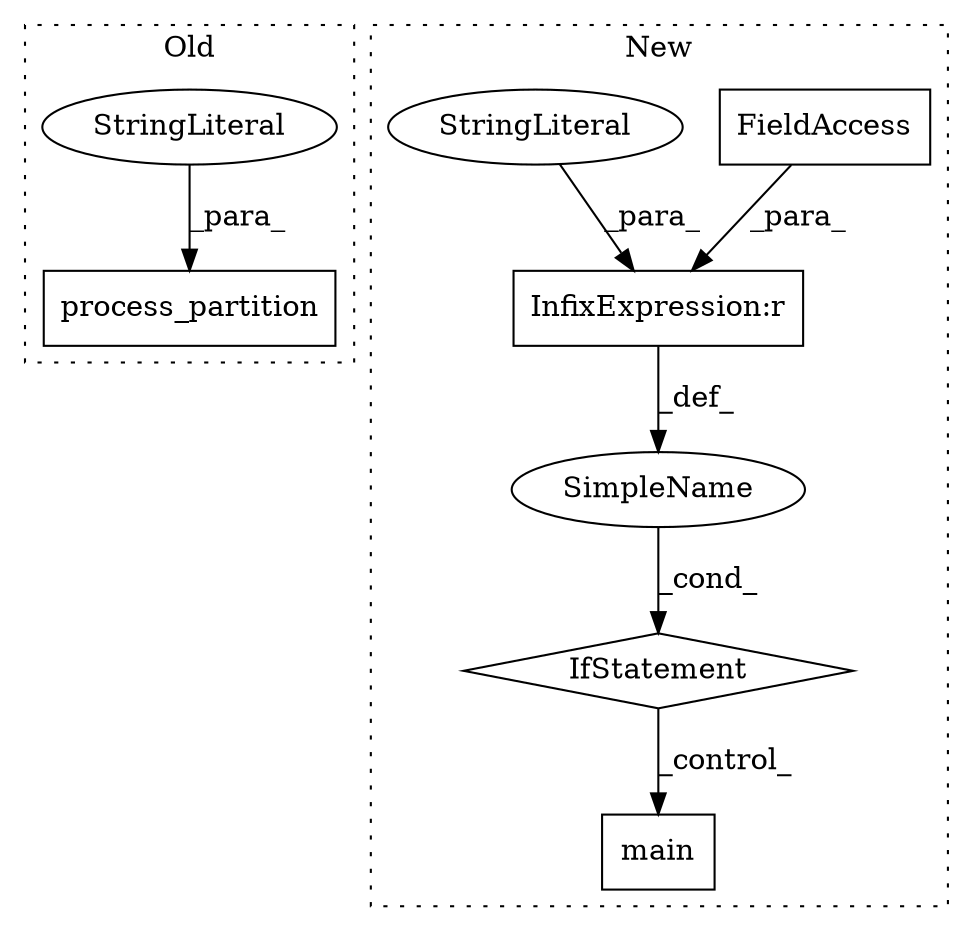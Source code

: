 digraph G {
subgraph cluster0 {
1 [label="process_partition" a="32" s="6817,6842" l="18,1" shape="box"];
7 [label="StringLiteral" a="45" s="6835" l="7" shape="ellipse"];
label = "Old";
style="dotted";
}
subgraph cluster1 {
2 [label="main" a="32" s="7174" l="6" shape="box"];
3 [label="InfixExpression:r" a="27" s="7150" l="4" shape="box"];
4 [label="SimpleName" a="42" s="" l="" shape="ellipse"];
5 [label="IfStatement" a="25" s="7138,7164" l="4,2" shape="diamond"];
6 [label="FieldAccess" a="22" s="7142" l="8" shape="box"];
8 [label="StringLiteral" a="45" s="7154" l="10" shape="ellipse"];
label = "New";
style="dotted";
}
3 -> 4 [label="_def_"];
4 -> 5 [label="_cond_"];
5 -> 2 [label="_control_"];
6 -> 3 [label="_para_"];
7 -> 1 [label="_para_"];
8 -> 3 [label="_para_"];
}